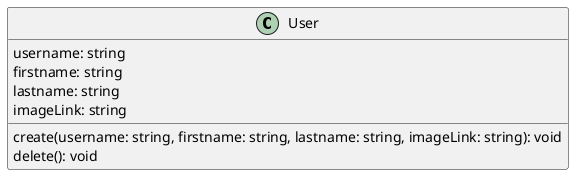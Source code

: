 @startuml user

class User {
  username: string
  firstname: string
  lastname: string
  imageLink: string
  create(username: string, firstname: string, lastname: string, imageLink: string): void
  delete(): void
}

@enduml

